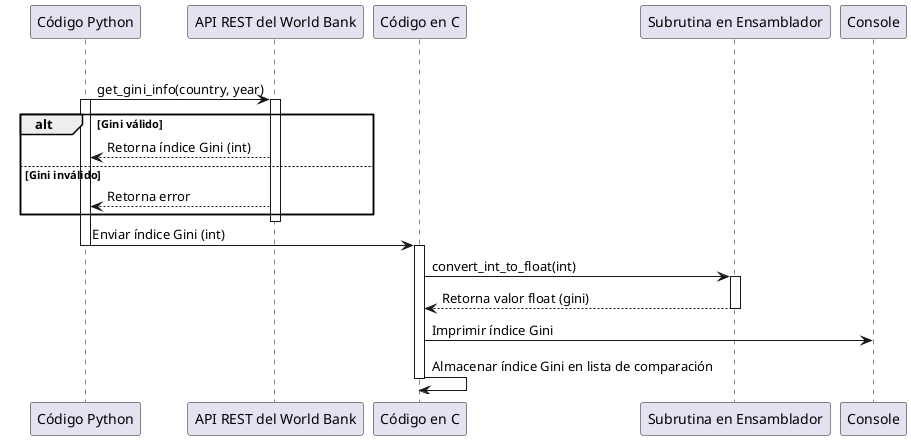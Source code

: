 @startuml
participant "Código Python" as Python
participant "API REST del World Bank" as API
participant "Código en C" as C
participant "Subrutina en Ensamblador" as Asm


group Solicitud y obtención del índice Gini
Python -> API: get_gini_info(country, year)
activate Python
alt Gini válido
activate API
API --> Python: Retorna índice Gini (int)
else Gini inválido
API --> Python: Retorna error
end
deactivate API


Python -> C: Enviar índice Gini (int)
deactivate Python
activate C
C -> Asm: convert_int_to_float(int)
activate Asm
Asm --> C: Retorna valor float (gini)
deactivate Asm


C -> Console: Imprimir índice Gini 
C -> C: Almacenar índice Gini en lista de comparación
deactivate C
@enduml
